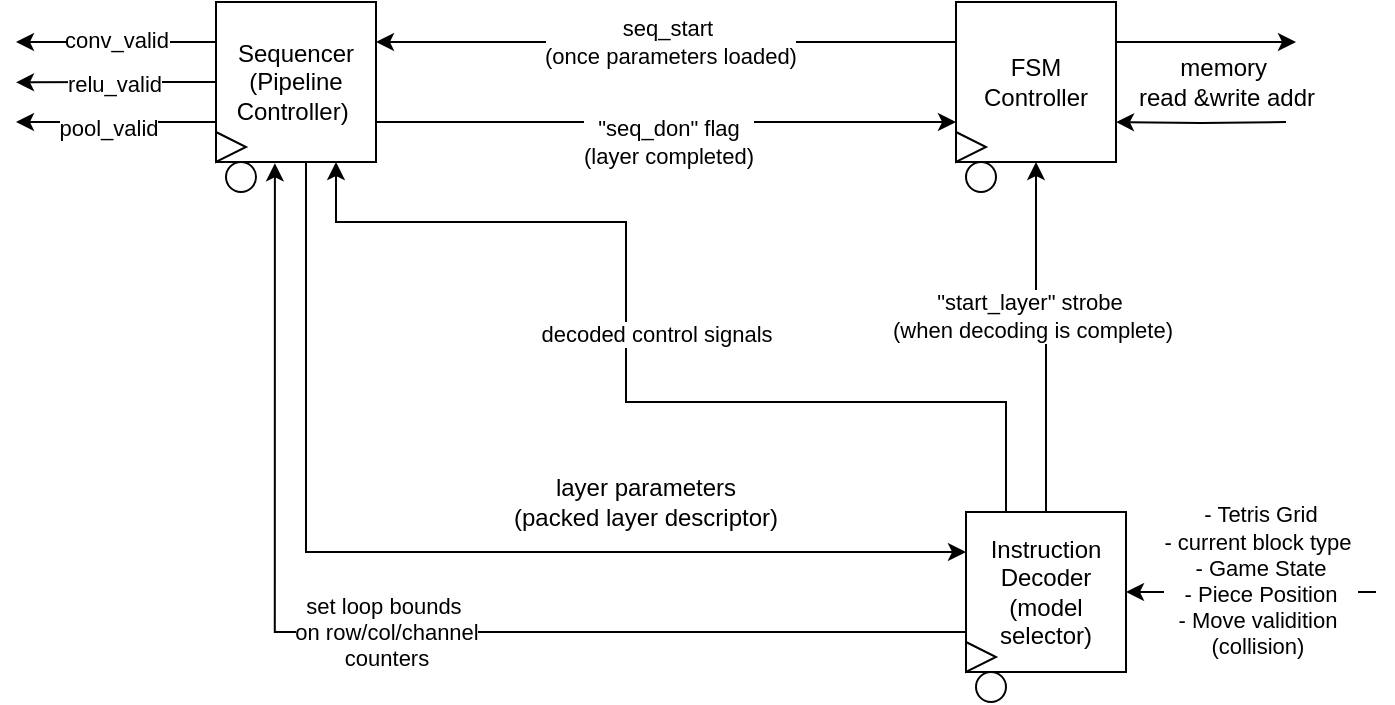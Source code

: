 <mxfile version="28.0.6">
  <diagram name="Page-1" id="yL4hxAMU-pDVTEeRqIQY">
    <mxGraphModel dx="1613" dy="1073" grid="1" gridSize="5" guides="1" tooltips="1" connect="1" arrows="1" fold="1" page="1" pageScale="1" pageWidth="850" pageHeight="1100" math="0" shadow="0">
      <root>
        <mxCell id="0" />
        <mxCell id="1" parent="0" />
        <mxCell id="-rJjBb609nBukMwAQ2wX-1" style="edgeStyle=orthogonalEdgeStyle;rounded=0;orthogonalLoop=1;jettySize=auto;html=1;exitX=1;exitY=0.75;exitDx=0;exitDy=0;entryX=0;entryY=0.75;entryDx=0;entryDy=0;" parent="1" source="-rJjBb609nBukMwAQ2wX-9" target="-rJjBb609nBukMwAQ2wX-13" edge="1">
          <mxGeometry relative="1" as="geometry">
            <mxPoint x="335" y="265" as="sourcePoint" />
            <mxPoint x="535" y="260" as="targetPoint" />
          </mxGeometry>
        </mxCell>
        <mxCell id="-rJjBb609nBukMwAQ2wX-2" value="&quot;seq_don&quot; flag&lt;div&gt;(layer completed)&lt;/div&gt;" style="edgeLabel;html=1;align=center;verticalAlign=middle;resizable=0;points=[];" parent="-rJjBb609nBukMwAQ2wX-1" connectable="0" vertex="1">
          <mxGeometry x="-0.176" y="2" relative="1" as="geometry">
            <mxPoint x="26" y="12" as="offset" />
          </mxGeometry>
        </mxCell>
        <mxCell id="-rJjBb609nBukMwAQ2wX-3" style="edgeStyle=orthogonalEdgeStyle;rounded=0;orthogonalLoop=1;jettySize=auto;html=1;exitX=0;exitY=0.25;exitDx=0;exitDy=0;" parent="1" source="-rJjBb609nBukMwAQ2wX-9" edge="1">
          <mxGeometry relative="1" as="geometry">
            <mxPoint x="75" y="215" as="targetPoint" />
          </mxGeometry>
        </mxCell>
        <mxCell id="-rJjBb609nBukMwAQ2wX-4" value="conv_valid" style="edgeLabel;html=1;align=center;verticalAlign=middle;resizable=0;points=[];" parent="-rJjBb609nBukMwAQ2wX-3" vertex="1" connectable="0">
          <mxGeometry x="-0.019" y="-2" relative="1" as="geometry">
            <mxPoint x="1" y="-1" as="offset" />
          </mxGeometry>
        </mxCell>
        <mxCell id="-rJjBb609nBukMwAQ2wX-5" style="edgeStyle=orthogonalEdgeStyle;rounded=0;orthogonalLoop=1;jettySize=auto;html=1;exitX=0;exitY=0.75;exitDx=0;exitDy=0;" parent="1" source="-rJjBb609nBukMwAQ2wX-9" edge="1">
          <mxGeometry relative="1" as="geometry">
            <mxPoint x="75" y="255" as="targetPoint" />
          </mxGeometry>
        </mxCell>
        <mxCell id="-rJjBb609nBukMwAQ2wX-6" value="pool_valid" style="edgeLabel;html=1;align=center;verticalAlign=middle;resizable=0;points=[];" parent="-rJjBb609nBukMwAQ2wX-5" vertex="1" connectable="0">
          <mxGeometry x="0.08" y="2" relative="1" as="geometry">
            <mxPoint as="offset" />
          </mxGeometry>
        </mxCell>
        <mxCell id="-rJjBb609nBukMwAQ2wX-7" style="edgeStyle=orthogonalEdgeStyle;rounded=0;orthogonalLoop=1;jettySize=auto;html=1;exitX=0;exitY=0.5;exitDx=0;exitDy=0;" parent="1" source="-rJjBb609nBukMwAQ2wX-9" edge="1">
          <mxGeometry relative="1" as="geometry">
            <mxPoint x="75" y="235.167" as="targetPoint" />
          </mxGeometry>
        </mxCell>
        <mxCell id="-rJjBb609nBukMwAQ2wX-8" value="&lt;div&gt;relu_valid&lt;/div&gt;" style="edgeLabel;html=1;align=center;verticalAlign=middle;resizable=0;points=[];" parent="-rJjBb609nBukMwAQ2wX-7" vertex="1" connectable="0">
          <mxGeometry x="0.033" relative="1" as="geometry">
            <mxPoint as="offset" />
          </mxGeometry>
        </mxCell>
        <mxCell id="F2EkdTBVgUugqUkMKr5y-1" style="edgeStyle=orthogonalEdgeStyle;rounded=0;orthogonalLoop=1;jettySize=auto;html=1;entryX=0;entryY=0.25;entryDx=0;entryDy=0;" edge="1" parent="1" source="-rJjBb609nBukMwAQ2wX-9" target="-rJjBb609nBukMwAQ2wX-21">
          <mxGeometry relative="1" as="geometry">
            <Array as="points">
              <mxPoint x="220" y="470" />
            </Array>
          </mxGeometry>
        </mxCell>
        <mxCell id="-rJjBb609nBukMwAQ2wX-9" value="Sequencer (Pipeline Controller)&amp;nbsp;" style="whiteSpace=wrap;html=1;aspect=fixed;" parent="1" vertex="1">
          <mxGeometry x="175" y="195" width="80" height="80" as="geometry" />
        </mxCell>
        <mxCell id="-rJjBb609nBukMwAQ2wX-10" style="edgeStyle=orthogonalEdgeStyle;rounded=0;orthogonalLoop=1;jettySize=auto;html=1;exitX=0;exitY=0.25;exitDx=0;exitDy=0;entryX=1;entryY=0.25;entryDx=0;entryDy=0;" parent="1" source="-rJjBb609nBukMwAQ2wX-13" target="-rJjBb609nBukMwAQ2wX-9" edge="1">
          <mxGeometry relative="1" as="geometry" />
        </mxCell>
        <mxCell id="-rJjBb609nBukMwAQ2wX-11" value="seq_start&amp;nbsp;&lt;div&gt;(once parameters loaded)&lt;/div&gt;" style="edgeLabel;html=1;align=center;verticalAlign=middle;resizable=0;points=[];" parent="-rJjBb609nBukMwAQ2wX-10" connectable="0" vertex="1">
          <mxGeometry x="-0.015" relative="1" as="geometry">
            <mxPoint as="offset" />
          </mxGeometry>
        </mxCell>
        <mxCell id="-rJjBb609nBukMwAQ2wX-12" style="edgeStyle=orthogonalEdgeStyle;rounded=0;orthogonalLoop=1;jettySize=auto;html=1;exitX=1;exitY=0.25;exitDx=0;exitDy=0;" parent="1" source="-rJjBb609nBukMwAQ2wX-13" edge="1">
          <mxGeometry relative="1" as="geometry">
            <mxPoint x="715" y="215" as="targetPoint" />
          </mxGeometry>
        </mxCell>
        <mxCell id="-rJjBb609nBukMwAQ2wX-13" value="FSM Controller" style="whiteSpace=wrap;html=1;aspect=fixed;" parent="1" vertex="1">
          <mxGeometry x="545" y="195" width="80" height="80" as="geometry" />
        </mxCell>
        <mxCell id="-rJjBb609nBukMwAQ2wX-15" value="set loop bounds&amp;nbsp;&lt;div&gt;on row/col/channel&lt;/div&gt;&lt;div&gt;counters&lt;/div&gt;" style="edgeStyle=orthogonalEdgeStyle;rounded=0;orthogonalLoop=1;jettySize=auto;html=1;entryX=0.368;entryY=1.008;entryDx=0;entryDy=0;entryPerimeter=0;exitX=0;exitY=0.75;exitDx=0;exitDy=0;" parent="1" source="-rJjBb609nBukMwAQ2wX-21" target="-rJjBb609nBukMwAQ2wX-9" edge="1">
          <mxGeometry relative="1" as="geometry">
            <mxPoint x="215" y="450.0" as="sourcePoint" />
            <Array as="points">
              <mxPoint x="204" y="510" />
            </Array>
          </mxGeometry>
        </mxCell>
        <mxCell id="-rJjBb609nBukMwAQ2wX-17" value="" style="edgeStyle=orthogonalEdgeStyle;rounded=0;orthogonalLoop=1;jettySize=auto;html=1;" parent="1" source="-rJjBb609nBukMwAQ2wX-21" target="-rJjBb609nBukMwAQ2wX-13" edge="1">
          <mxGeometry relative="1" as="geometry" />
        </mxCell>
        <mxCell id="-rJjBb609nBukMwAQ2wX-18" value="&quot;start_layer&quot; strobe&amp;nbsp;&lt;div&gt;(when decoding is complete)&lt;/div&gt;" style="edgeLabel;html=1;align=center;verticalAlign=middle;resizable=0;points=[];" parent="-rJjBb609nBukMwAQ2wX-17" connectable="0" vertex="1">
          <mxGeometry x="0.143" y="2" relative="1" as="geometry">
            <mxPoint as="offset" />
          </mxGeometry>
        </mxCell>
        <mxCell id="-rJjBb609nBukMwAQ2wX-19" style="edgeStyle=orthogonalEdgeStyle;rounded=0;orthogonalLoop=1;jettySize=auto;html=1;exitX=0.25;exitY=0;exitDx=0;exitDy=0;entryX=0.75;entryY=1;entryDx=0;entryDy=0;" parent="1" source="-rJjBb609nBukMwAQ2wX-21" target="-rJjBb609nBukMwAQ2wX-9" edge="1">
          <mxGeometry relative="1" as="geometry">
            <mxPoint x="360" y="305" as="targetPoint" />
            <Array as="points">
              <mxPoint x="570" y="395" />
              <mxPoint x="380" y="395" />
              <mxPoint x="380" y="305" />
              <mxPoint x="235" y="305" />
            </Array>
          </mxGeometry>
        </mxCell>
        <mxCell id="-rJjBb609nBukMwAQ2wX-20" value="decoded control signals" style="edgeLabel;html=1;align=center;verticalAlign=middle;resizable=0;points=[];" parent="-rJjBb609nBukMwAQ2wX-19" connectable="0" vertex="1">
          <mxGeometry x="-0.009" y="-1" relative="1" as="geometry">
            <mxPoint x="14" y="-27" as="offset" />
          </mxGeometry>
        </mxCell>
        <mxCell id="-rJjBb609nBukMwAQ2wX-21" value="Instruction Decoder&lt;div&gt;(model selector)&lt;/div&gt;" style="whiteSpace=wrap;html=1;aspect=fixed;" parent="1" vertex="1">
          <mxGeometry x="550" y="450" width="80" height="80" as="geometry" />
        </mxCell>
        <mxCell id="-rJjBb609nBukMwAQ2wX-23" value="" style="edgeStyle=orthogonalEdgeStyle;rounded=0;orthogonalLoop=1;jettySize=auto;html=1;" parent="1" target="-rJjBb609nBukMwAQ2wX-21" edge="1">
          <mxGeometry relative="1" as="geometry">
            <mxPoint x="755" y="490" as="sourcePoint" />
            <Array as="points">
              <mxPoint x="666" y="490" />
            </Array>
          </mxGeometry>
        </mxCell>
        <mxCell id="-rJjBb609nBukMwAQ2wX-24" value="&lt;div&gt;- Tetris Grid&lt;/div&gt;&lt;div&gt;- current block type&amp;nbsp;&lt;/div&gt;&lt;div&gt;- Game State&lt;/div&gt;&lt;div&gt;- Piece Position&lt;/div&gt;&lt;div&gt;- Move validition&amp;nbsp;&lt;/div&gt;&lt;div&gt;(collision)&amp;nbsp;&lt;/div&gt;&lt;div&gt;&lt;br&gt;&lt;/div&gt;" style="edgeLabel;html=1;align=center;verticalAlign=middle;resizable=0;points=[];" parent="-rJjBb609nBukMwAQ2wX-23" vertex="1" connectable="0">
          <mxGeometry x="-0.072" y="1" relative="1" as="geometry">
            <mxPoint as="offset" />
          </mxGeometry>
        </mxCell>
        <mxCell id="-rJjBb609nBukMwAQ2wX-25" style="edgeStyle=orthogonalEdgeStyle;rounded=0;orthogonalLoop=1;jettySize=auto;html=1;entryX=1;entryY=0.75;entryDx=0;entryDy=0;" parent="1" target="-rJjBb609nBukMwAQ2wX-13" edge="1">
          <mxGeometry relative="1" as="geometry">
            <mxPoint x="710" y="255" as="sourcePoint" />
          </mxGeometry>
        </mxCell>
        <mxCell id="-rJjBb609nBukMwAQ2wX-26" value="" style="triangle;whiteSpace=wrap;html=1;" parent="1" vertex="1">
          <mxGeometry x="550" y="515" width="15" height="15" as="geometry" />
        </mxCell>
        <mxCell id="-rJjBb609nBukMwAQ2wX-27" value="" style="ellipse;whiteSpace=wrap;html=1;aspect=fixed;" parent="1" vertex="1">
          <mxGeometry x="555" y="530" width="15" height="15" as="geometry" />
        </mxCell>
        <mxCell id="-rJjBb609nBukMwAQ2wX-28" value="" style="triangle;whiteSpace=wrap;html=1;" parent="1" vertex="1">
          <mxGeometry x="545" y="260" width="15" height="15" as="geometry" />
        </mxCell>
        <mxCell id="-rJjBb609nBukMwAQ2wX-29" value="" style="ellipse;whiteSpace=wrap;html=1;aspect=fixed;" parent="1" vertex="1">
          <mxGeometry x="550" y="275" width="15" height="15" as="geometry" />
        </mxCell>
        <mxCell id="-rJjBb609nBukMwAQ2wX-30" value="" style="triangle;whiteSpace=wrap;html=1;" parent="1" vertex="1">
          <mxGeometry x="175" y="260" width="15" height="15" as="geometry" />
        </mxCell>
        <mxCell id="-rJjBb609nBukMwAQ2wX-31" value="" style="ellipse;whiteSpace=wrap;html=1;aspect=fixed;" parent="1" vertex="1">
          <mxGeometry x="180" y="275" width="15" height="15" as="geometry" />
        </mxCell>
        <mxCell id="-rJjBb609nBukMwAQ2wX-34" value="&lt;div&gt;memory&amp;nbsp;&lt;/div&gt;&lt;div&gt;read &amp;amp;write addr&lt;/div&gt;" style="text;html=1;align=center;verticalAlign=middle;resizable=0;points=[];autosize=1;strokeColor=none;fillColor=none;" parent="1" vertex="1">
          <mxGeometry x="625" y="212.5" width="110" height="45" as="geometry" />
        </mxCell>
        <mxCell id="fTqiaXiZ1hHyZaldeSi--2" value="layer parameters&lt;div&gt;(packed layer descriptor)&lt;/div&gt;" style="text;html=1;align=center;verticalAlign=middle;whiteSpace=wrap;rounded=0;" parent="1" vertex="1">
          <mxGeometry x="310" y="425" width="160" height="40" as="geometry" />
        </mxCell>
      </root>
    </mxGraphModel>
  </diagram>
</mxfile>
